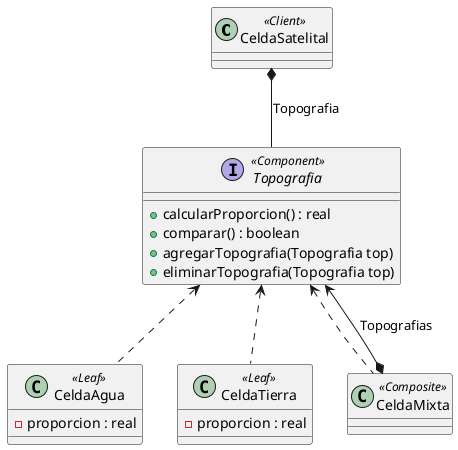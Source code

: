 @startuml Ejercicio11

CeldaSatelital *-- Topografia : Topografia
Topografia <.. CeldaAgua
Topografia <.. CeldaTierra
Topografia <.. CeldaMixta
Topografia <--* CeldaMixta : Topografias

'Para esto tengo que chequear lo de comparar una mixta con la otra y eso, se supone que se hace como lo del piedra papel y tijera (no lo hice, pero recuerdo que era hacer un metodo por cada clase que te puede llegar, es una solucion media chota pero es la idea que tengo que llevar a cabo no hay otra) despues tengo que ver como lo implemento pq tengo que verificar a una mixta con una leaf entre mixtas y entre leaf no creo sea complicado el tema seria una mixta y una leaf'
class CeldaSatelital <<Client>>{

}

Interface Topografia <<Component>>{
    +calcularProporcion() : real
    +comparar() : boolean
    +agregarTopografia(Topografia top)
    +eliminarTopografia(Topografia top)
}

class CeldaAgua <<Leaf>>{
    -proporcion : real
}

class CeldaTierra <<Leaf>>{
    -proporcion : real
}

class CeldaMixta <<Composite>>{

}


@enduml